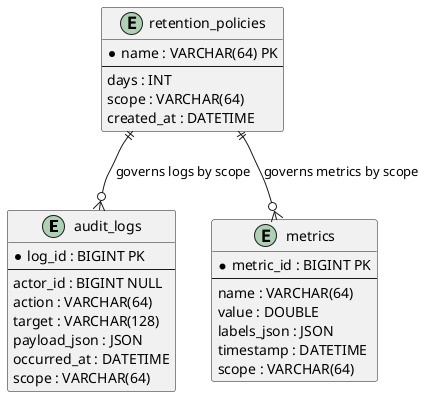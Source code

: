 @startuml
entity audit_logs {
  * log_id : BIGINT PK
  --
  actor_id : BIGINT NULL
  action : VARCHAR(64)
  target : VARCHAR(128)
  payload_json : JSON
  occurred_at : DATETIME
  scope : VARCHAR(64)
}

entity metrics {
  * metric_id : BIGINT PK
  --
  name : VARCHAR(64)
  value : DOUBLE
  labels_json : JSON
  timestamp : DATETIME
  scope : VARCHAR(64)
}

entity retention_policies {
  * name : VARCHAR(64) PK
  --
  days : INT
  scope : VARCHAR(64)
  created_at : DATETIME
}

' Una política de retención puede aplicar a muchos logs y métricas según el scope
retention_policies ||--o{ audit_logs : "governs logs by scope"
retention_policies ||--o{ metrics : "governs metrics by scope"

@enduml

